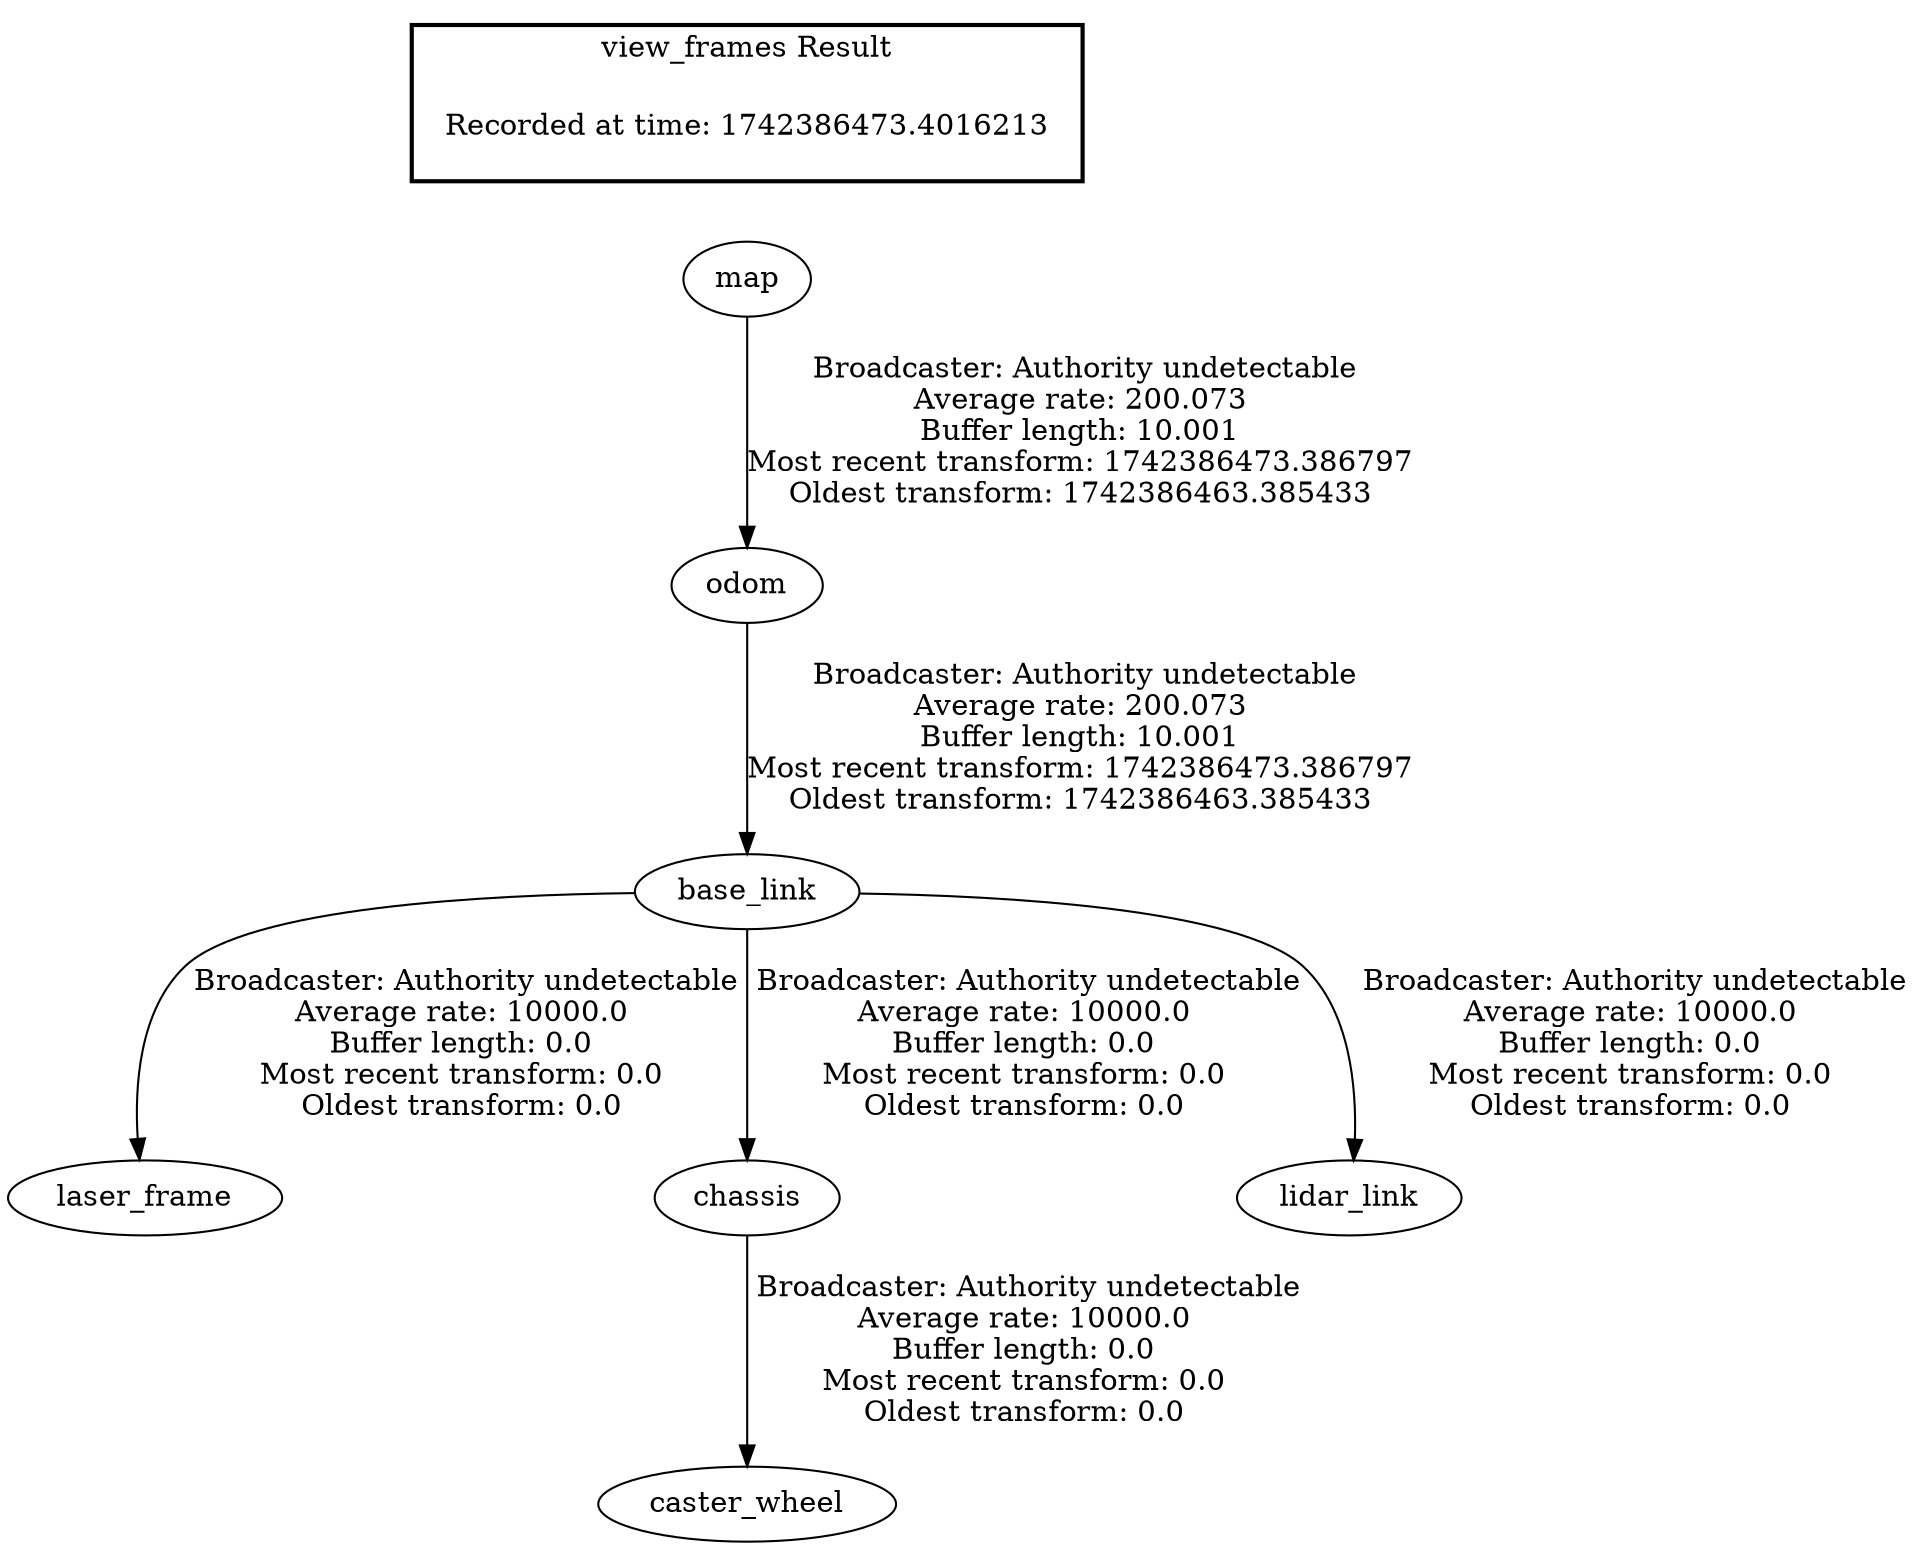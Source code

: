 digraph G {
"base_link" -> "laser_frame"[label=" Broadcaster: Authority undetectable\nAverage rate: 10000.0\nBuffer length: 0.0\nMost recent transform: 0.0\nOldest transform: 0.0\n"];
"odom" -> "base_link"[label=" Broadcaster: Authority undetectable\nAverage rate: 200.073\nBuffer length: 10.001\nMost recent transform: 1742386473.386797\nOldest transform: 1742386463.385433\n"];
"chassis" -> "caster_wheel"[label=" Broadcaster: Authority undetectable\nAverage rate: 10000.0\nBuffer length: 0.0\nMost recent transform: 0.0\nOldest transform: 0.0\n"];
"base_link" -> "chassis"[label=" Broadcaster: Authority undetectable\nAverage rate: 10000.0\nBuffer length: 0.0\nMost recent transform: 0.0\nOldest transform: 0.0\n"];
"base_link" -> "lidar_link"[label=" Broadcaster: Authority undetectable\nAverage rate: 10000.0\nBuffer length: 0.0\nMost recent transform: 0.0\nOldest transform: 0.0\n"];
"map" -> "odom"[label=" Broadcaster: Authority undetectable\nAverage rate: 200.073\nBuffer length: 10.001\nMost recent transform: 1742386473.386797\nOldest transform: 1742386463.385433\n"];
edge [style=invis];
 subgraph cluster_legend { style=bold; color=black; label ="view_frames Result";
"Recorded at time: 1742386473.4016213"[ shape=plaintext ] ;
}->"map";
}